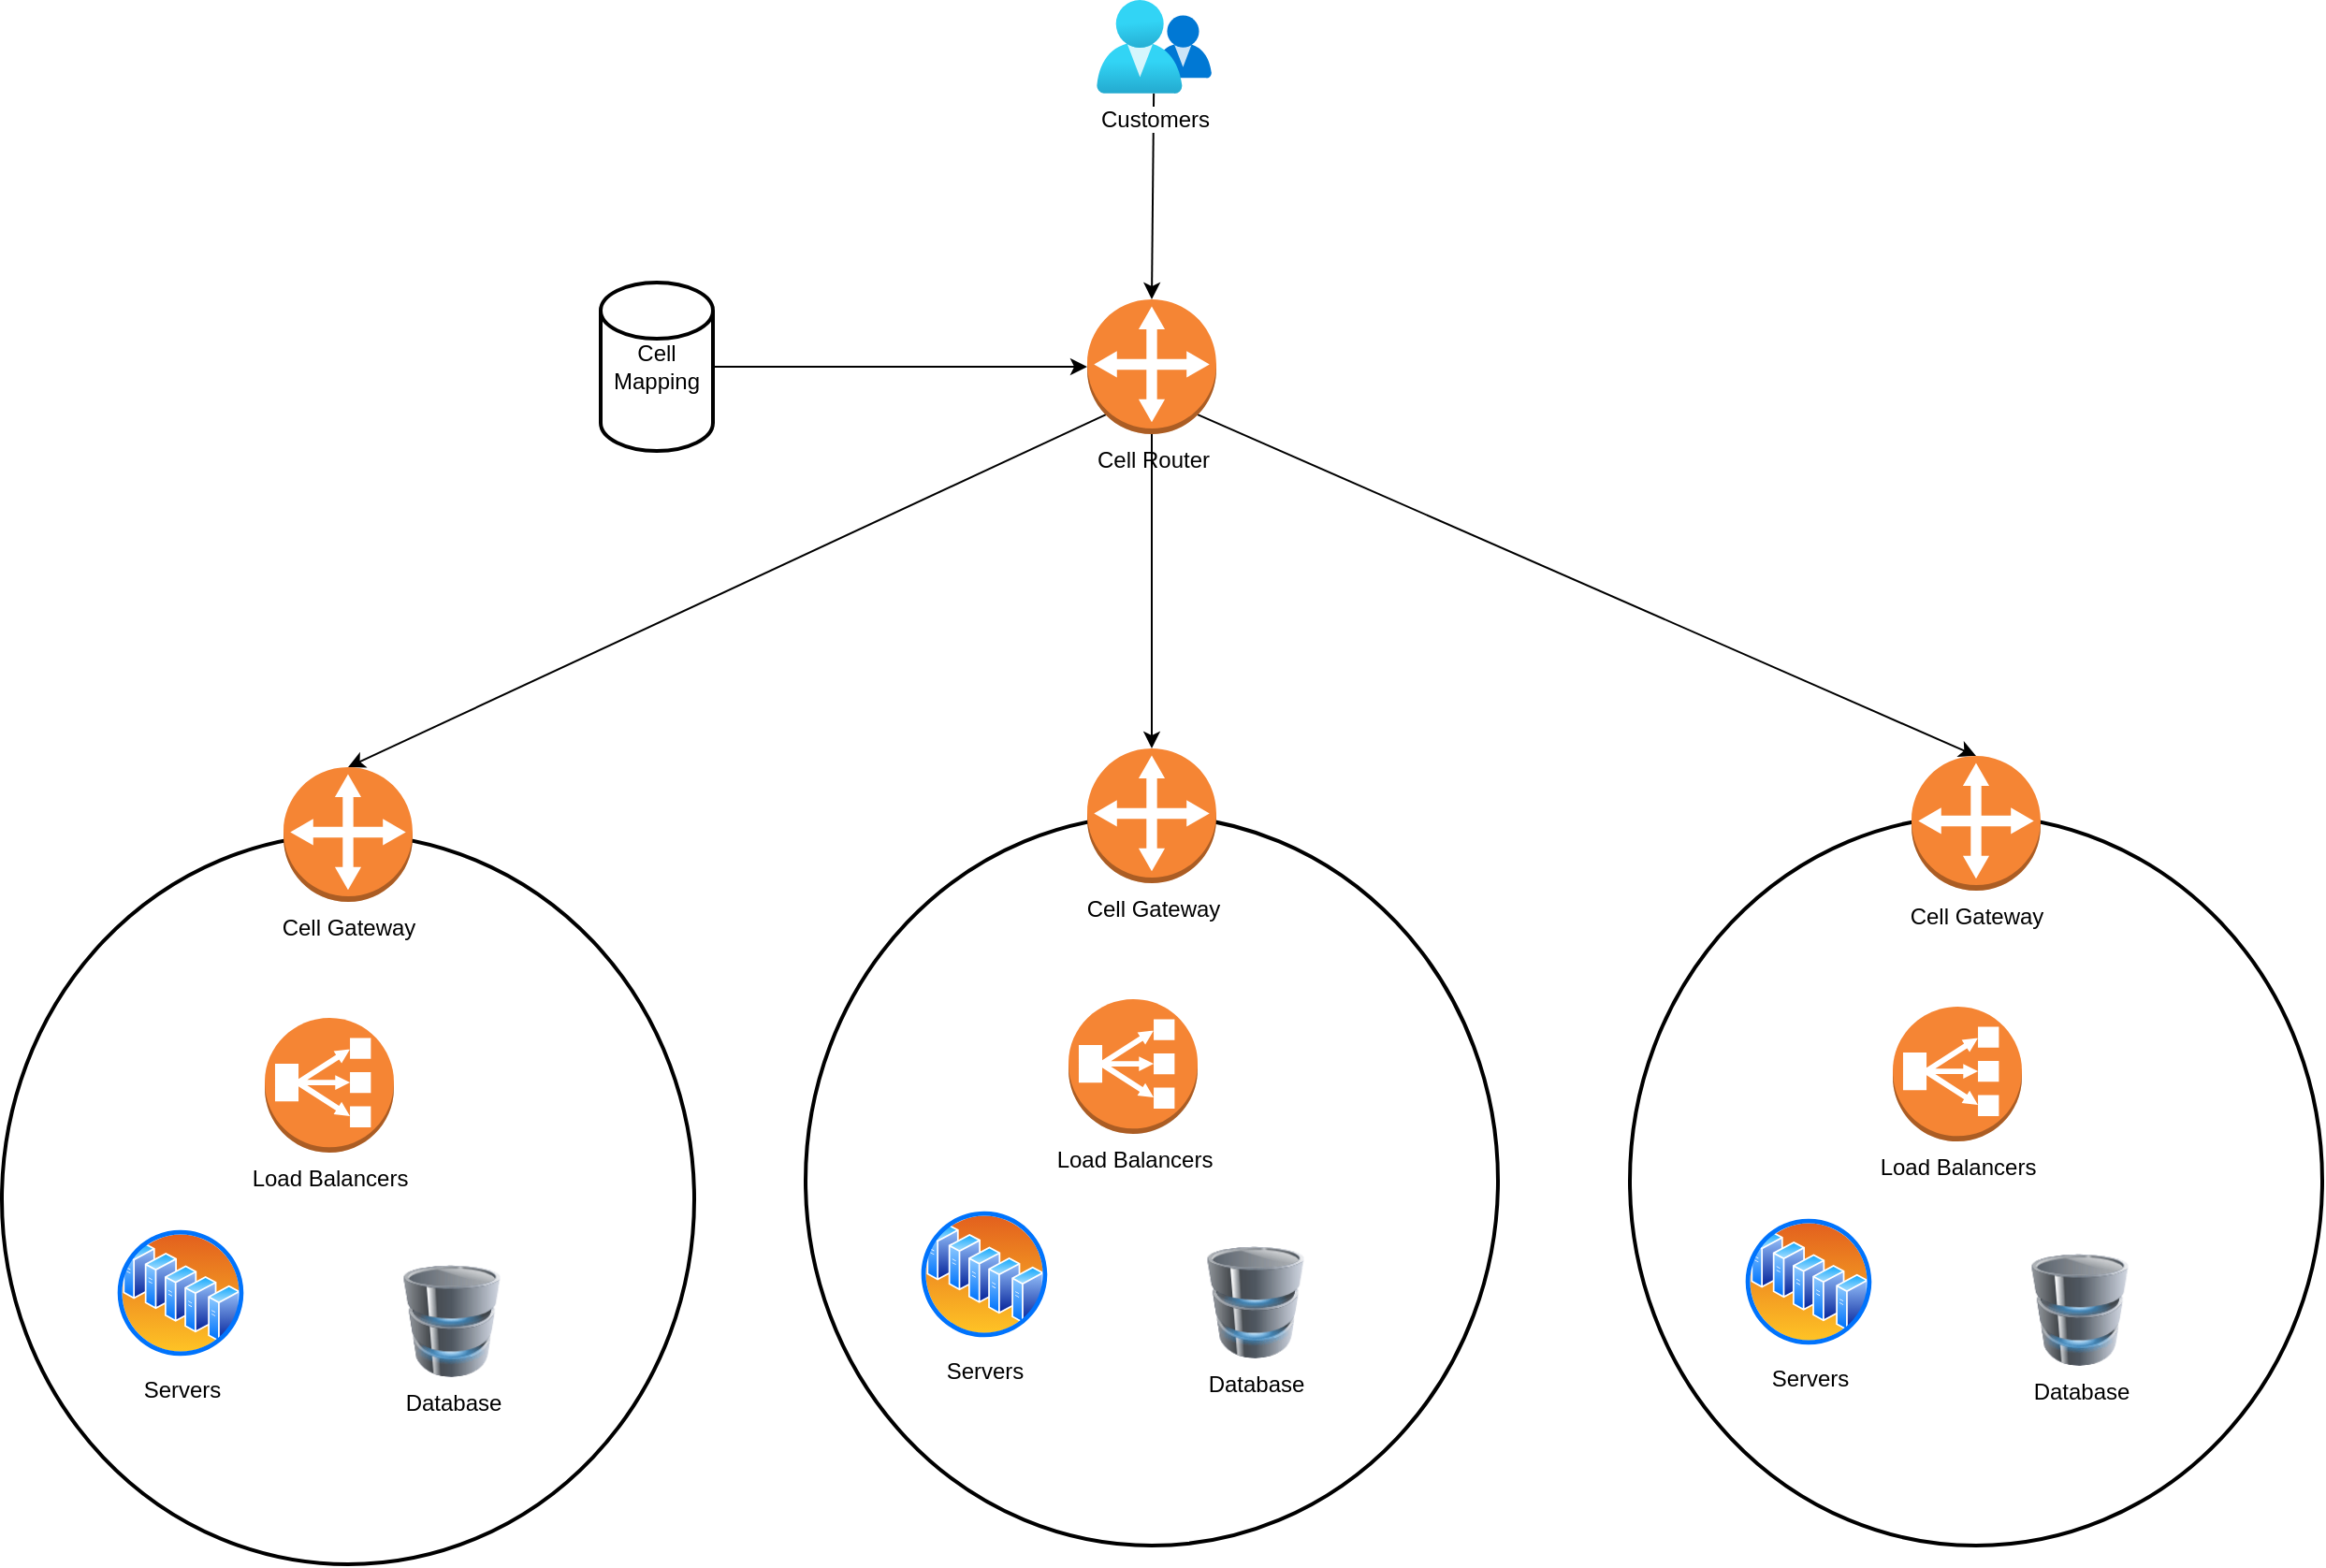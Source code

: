 <mxfile>
    <diagram id="bzCSbJeBvD4OOWIU75TK" name="Page-1">
        <mxGraphModel dx="1996" dy="541" grid="1" gridSize="10" guides="1" tooltips="1" connect="1" arrows="1" fold="1" page="1" pageScale="1" pageWidth="850" pageHeight="1100" math="0" shadow="0">
            <root>
                <mxCell id="0"/>
                <mxCell id="1" parent="0"/>
                <mxCell id="17" value="" style="strokeWidth=2;html=1;shape=mxgraph.flowchart.start_2;whiteSpace=wrap;" vertex="1" parent="1">
                    <mxGeometry x="219.5" y="466" width="370" height="390" as="geometry"/>
                </mxCell>
                <mxCell id="19" value="" style="edgeStyle=none;html=1;" edge="1" parent="1" source="12" target="14">
                    <mxGeometry relative="1" as="geometry">
                        <mxPoint x="240" y="235" as="targetPoint"/>
                    </mxGeometry>
                </mxCell>
                <mxCell id="12" value="Cell Mapping" style="strokeWidth=2;html=1;shape=mxgraph.flowchart.database;whiteSpace=wrap;" vertex="1" parent="1">
                    <mxGeometry x="110" y="181" width="60" height="90" as="geometry"/>
                </mxCell>
                <mxCell id="22" style="edgeStyle=none;html=1;entryX=0.5;entryY=0;entryDx=0;entryDy=0;entryPerimeter=0;" edge="1" parent="1" source="13" target="14">
                    <mxGeometry relative="1" as="geometry"/>
                </mxCell>
                <mxCell id="13" value="Customers" style="aspect=fixed;html=1;points=[];align=center;image;fontSize=12;image=img/lib/azure2/management_governance/My_Customers.svg;" vertex="1" parent="1">
                    <mxGeometry x="375" y="30" width="61.61" height="50" as="geometry"/>
                </mxCell>
                <mxCell id="44" style="edgeStyle=none;html=1;entryX=0.5;entryY=0;entryDx=0;entryDy=0;entryPerimeter=0;" edge="1" parent="1" source="14" target="16">
                    <mxGeometry relative="1" as="geometry"/>
                </mxCell>
                <mxCell id="45" style="edgeStyle=none;html=1;exitX=0.145;exitY=0.855;exitDx=0;exitDy=0;exitPerimeter=0;entryX=0.5;entryY=0;entryDx=0;entryDy=0;entryPerimeter=0;" edge="1" parent="1" source="14" target="37">
                    <mxGeometry relative="1" as="geometry"/>
                </mxCell>
                <mxCell id="46" style="edgeStyle=none;html=1;exitX=0.855;exitY=0.855;exitDx=0;exitDy=0;exitPerimeter=0;entryX=0.5;entryY=0;entryDx=0;entryDy=0;entryPerimeter=0;" edge="1" parent="1" source="14" target="32">
                    <mxGeometry relative="1" as="geometry"/>
                </mxCell>
                <mxCell id="14" value="Cell Router&lt;br&gt;" style="outlineConnect=0;dashed=0;verticalLabelPosition=bottom;verticalAlign=top;align=center;html=1;shape=mxgraph.aws3.customer_gateway;fillColor=#F58534;gradientColor=none;" vertex="1" parent="1">
                    <mxGeometry x="370" y="190" width="69" height="72" as="geometry"/>
                </mxCell>
                <mxCell id="16" value="Cell Gateway" style="outlineConnect=0;dashed=0;verticalLabelPosition=bottom;verticalAlign=top;align=center;html=1;shape=mxgraph.aws3.customer_gateway;fillColor=#F58534;gradientColor=none;" vertex="1" parent="1">
                    <mxGeometry x="370" y="430" width="69" height="72" as="geometry"/>
                </mxCell>
                <mxCell id="23" value="Load Balancers" style="outlineConnect=0;dashed=0;verticalLabelPosition=bottom;verticalAlign=top;align=center;html=1;shape=mxgraph.aws3.classic_load_balancer;fillColor=#F58534;gradientColor=none;" vertex="1" parent="1">
                    <mxGeometry x="360" y="564" width="69" height="72" as="geometry"/>
                </mxCell>
                <mxCell id="24" value="Servers&lt;br&gt;" style="aspect=fixed;perimeter=ellipsePerimeter;html=1;align=center;shadow=0;dashed=0;spacingTop=3;image;image=img/lib/active_directory/server_farm.svg;" vertex="1" parent="1">
                    <mxGeometry x="280" y="676" width="70" height="70" as="geometry"/>
                </mxCell>
                <mxCell id="25" value="Database" style="image;html=1;image=img/lib/clip_art/computers/Database_128x128.png" vertex="1" parent="1">
                    <mxGeometry x="420" y="696" width="80" height="60" as="geometry"/>
                </mxCell>
                <mxCell id="31" value="" style="strokeWidth=2;html=1;shape=mxgraph.flowchart.start_2;whiteSpace=wrap;" vertex="1" parent="1">
                    <mxGeometry x="660" y="466" width="370" height="390" as="geometry"/>
                </mxCell>
                <mxCell id="32" value="Cell Gateway" style="outlineConnect=0;dashed=0;verticalLabelPosition=bottom;verticalAlign=top;align=center;html=1;shape=mxgraph.aws3.customer_gateway;fillColor=#F58534;gradientColor=none;" vertex="1" parent="1">
                    <mxGeometry x="810.5" y="434" width="69" height="72" as="geometry"/>
                </mxCell>
                <mxCell id="33" value="Load Balancers" style="outlineConnect=0;dashed=0;verticalLabelPosition=bottom;verticalAlign=top;align=center;html=1;shape=mxgraph.aws3.classic_load_balancer;fillColor=#F58534;gradientColor=none;" vertex="1" parent="1">
                    <mxGeometry x="800.5" y="568" width="69" height="72" as="geometry"/>
                </mxCell>
                <mxCell id="34" value="Servers&lt;br&gt;" style="aspect=fixed;perimeter=ellipsePerimeter;html=1;align=center;shadow=0;dashed=0;spacingTop=3;image;image=img/lib/active_directory/server_farm.svg;" vertex="1" parent="1">
                    <mxGeometry x="720.5" y="680" width="70" height="70" as="geometry"/>
                </mxCell>
                <mxCell id="35" value="Database" style="image;html=1;image=img/lib/clip_art/computers/Database_128x128.png" vertex="1" parent="1">
                    <mxGeometry x="860.5" y="700" width="80" height="60" as="geometry"/>
                </mxCell>
                <mxCell id="36" value="" style="strokeWidth=2;html=1;shape=mxgraph.flowchart.start_2;whiteSpace=wrap;" vertex="1" parent="1">
                    <mxGeometry x="-210" y="476" width="370" height="390" as="geometry"/>
                </mxCell>
                <mxCell id="37" value="Cell Gateway" style="outlineConnect=0;dashed=0;verticalLabelPosition=bottom;verticalAlign=top;align=center;html=1;shape=mxgraph.aws3.customer_gateway;fillColor=#F58534;gradientColor=none;" vertex="1" parent="1">
                    <mxGeometry x="-59.5" y="440" width="69" height="72" as="geometry"/>
                </mxCell>
                <mxCell id="38" value="Load Balancers" style="outlineConnect=0;dashed=0;verticalLabelPosition=bottom;verticalAlign=top;align=center;html=1;shape=mxgraph.aws3.classic_load_balancer;fillColor=#F58534;gradientColor=none;" vertex="1" parent="1">
                    <mxGeometry x="-69.5" y="574" width="69" height="72" as="geometry"/>
                </mxCell>
                <mxCell id="39" value="Servers&lt;br&gt;" style="aspect=fixed;perimeter=ellipsePerimeter;html=1;align=center;shadow=0;dashed=0;spacingTop=3;image;image=img/lib/active_directory/server_farm.svg;" vertex="1" parent="1">
                    <mxGeometry x="-149.5" y="686" width="70" height="70" as="geometry"/>
                </mxCell>
                <mxCell id="40" value="Database" style="image;html=1;image=img/lib/clip_art/computers/Database_128x128.png" vertex="1" parent="1">
                    <mxGeometry x="-9.5" y="706" width="80" height="60" as="geometry"/>
                </mxCell>
            </root>
        </mxGraphModel>
    </diagram>
</mxfile>